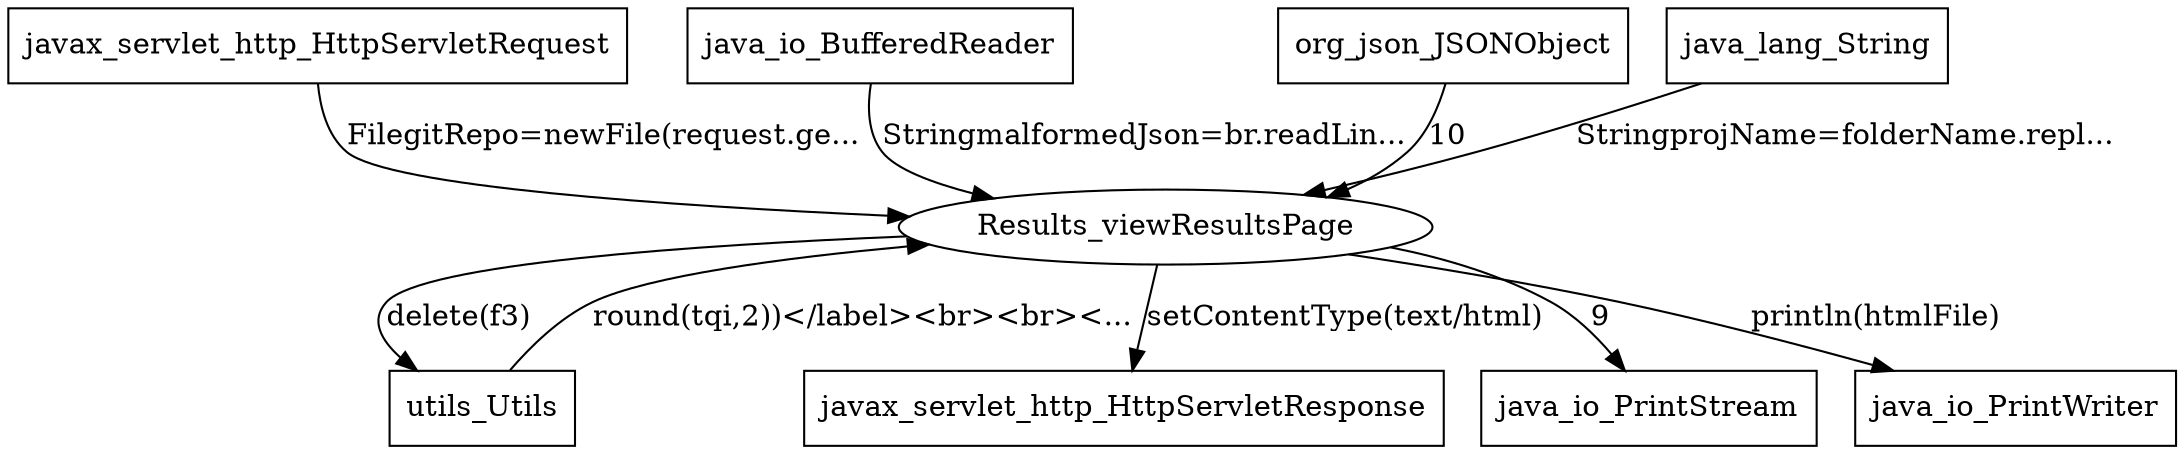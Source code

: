 digraph G{
    Results_viewResultsPage -> utils_Utils [label="delete(f3)"];
    utils_Utils -> Results_viewResultsPage [label="round(tqi,2))</label><br><br><..."];
    javax_servlet_http_HttpServletRequest -> Results_viewResultsPage [label="FilegitRepo=newFile(request.ge..."];
    Results_viewResultsPage -> javax_servlet_http_HttpServletResponse [label="setContentType(text/html)"];
    java_io_BufferedReader -> Results_viewResultsPage [label="StringmalformedJson=br.readLin..."];
    org_json_JSONObject -> Results_viewResultsPage [label="10"];
    Results_viewResultsPage -> java_io_PrintStream [label="9"];
    Results_viewResultsPage -> java_io_PrintWriter [label="println(htmlFile)"];
    java_lang_String -> Results_viewResultsPage [label="StringprojName=folderName.repl..."];


    java_io_PrintWriter [shape=box];
    org_json_JSONObject [shape=box];
    java_io_PrintStream [shape=box];
    java_lang_String [shape=box];
    Results_viewResultsPage [shape=ellipse];
    utils_Utils [shape=box];
    javax_servlet_http_HttpServletRequest [shape=box];
    java_io_BufferedReader [shape=box];
    javax_servlet_http_HttpServletResponse [shape=box];
}
